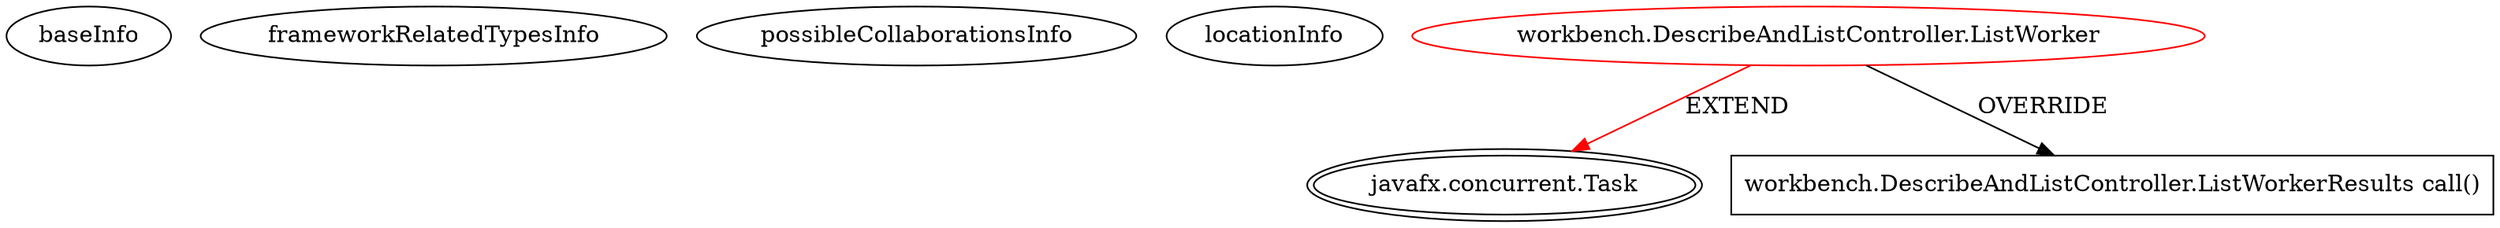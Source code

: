 digraph {
baseInfo[graphId=2581,category="extension_graph",isAnonymous=false,possibleRelation=false]
frameworkRelatedTypesInfo[0="javafx.concurrent.Task"]
possibleCollaborationsInfo[]
locationInfo[projectName="dougdew-Workbench",filePath="/dougdew-Workbench/Workbench-master/src/workbench/DescribeAndListController.java",contextSignature="ListWorker",graphId="2581"]
0[label="workbench.DescribeAndListController.ListWorker",vertexType="ROOT_CLIENT_CLASS_DECLARATION",isFrameworkType=false,color=red]
1[label="javafx.concurrent.Task",vertexType="FRAMEWORK_CLASS_TYPE",isFrameworkType=true,peripheries=2]
2[label="workbench.DescribeAndListController.ListWorkerResults call()",vertexType="OVERRIDING_METHOD_DECLARATION",isFrameworkType=false,shape=box]
0->1[label="EXTEND",color=red]
0->2[label="OVERRIDE"]
}
